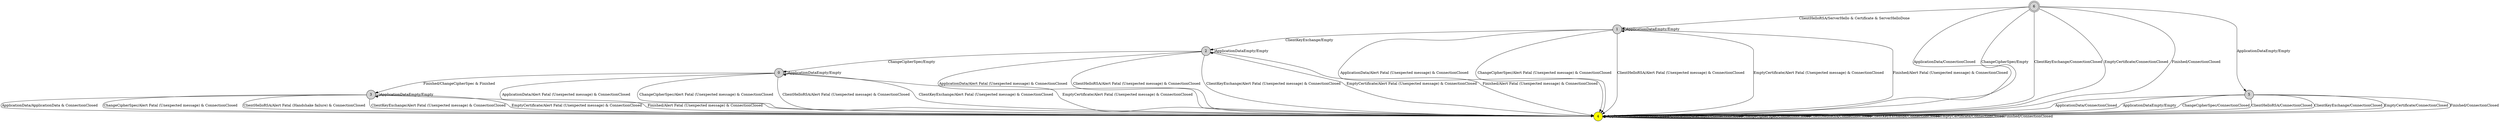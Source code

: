 digraph {
node [style=filled, shape=circle];
6 [label="6", shape=doublecircle];
0 [label="0"];
1 [label="1"];
2 [label="2"];
3 [label="3"];
4 [label="4", fillcolor="yellow"];
5 [label="5"];
6 -> 4 [label="ApplicationData/ConnectionClosed"]
6 -> 5 [label="ApplicationDataEmpty/Empty"]
6 -> 4 [label="ChangeCipherSpec/Empty"]
6 -> 1 [label="ClientHelloRSA/ServerHello & Certificate & ServerHelloDone"]
6 -> 4 [label="ClientKeyExchange/ConnectionClosed"]
6 -> 4 [label="EmptyCertificate/ConnectionClosed"]
6 -> 4 [label="Finished/ConnectionClosed"]
0 -> 4 [label="ApplicationData/Alert Fatal (Unexpected message) & ConnectionClosed"]
0 -> 0 [label="ApplicationDataEmpty/Empty"]
0 -> 4 [label="ChangeCipherSpec/Alert Fatal (Unexpected message) & ConnectionClosed"]
0 -> 4 [label="ClientHelloRSA/Alert Fatal (Unexpected message) & ConnectionClosed"]
0 -> 4 [label="ClientKeyExchange/Alert Fatal (Unexpected message) & ConnectionClosed"]
0 -> 4 [label="EmptyCertificate/Alert Fatal (Unexpected message) & ConnectionClosed"]
0 -> 3 [label="Finished/ChangeCipherSpec & Finished"]
1 -> 4 [label="ApplicationData/Alert Fatal (Unexpected message) & ConnectionClosed"]
1 -> 1 [label="ApplicationDataEmpty/Empty"]
1 -> 4 [label="ChangeCipherSpec/Alert Fatal (Unexpected message) & ConnectionClosed"]
1 -> 4 [label="ClientHelloRSA/Alert Fatal (Unexpected message) & ConnectionClosed"]
1 -> 2 [label="ClientKeyExchange/Empty"]
1 -> 4 [label="EmptyCertificate/Alert Fatal (Unexpected message) & ConnectionClosed"]
1 -> 4 [label="Finished/Alert Fatal (Unexpected message) & ConnectionClosed"]
2 -> 4 [label="ApplicationData/Alert Fatal (Unexpected message) & ConnectionClosed"]
2 -> 2 [label="ApplicationDataEmpty/Empty"]
2 -> 0 [label="ChangeCipherSpec/Empty"]
2 -> 4 [label="ClientHelloRSA/Alert Fatal (Unexpected message) & ConnectionClosed"]
2 -> 4 [label="ClientKeyExchange/Alert Fatal (Unexpected message) & ConnectionClosed"]
2 -> 4 [label="EmptyCertificate/Alert Fatal (Unexpected message) & ConnectionClosed"]
2 -> 4 [label="Finished/Alert Fatal (Unexpected message) & ConnectionClosed"]
3 -> 4 [label="ApplicationData/ApplicationData & ConnectionClosed"]
3 -> 3 [label="ApplicationDataEmpty/Empty"]
3 -> 4 [label="ChangeCipherSpec/Alert Fatal (Unexpected message) & ConnectionClosed"]
3 -> 4 [label="ClientHelloRSA/Alert Fatal (Handshake failure) & ConnectionClosed"]
3 -> 4 [label="ClientKeyExchange/Alert Fatal (Unexpected message) & ConnectionClosed"]
3 -> 4 [label="EmptyCertificate/Alert Fatal (Unexpected message) & ConnectionClosed"]
3 -> 4 [label="Finished/Alert Fatal (Unexpected message) & ConnectionClosed"]
4 -> 4 [label="ApplicationData/ConnectionClosed"]
4 -> 4 [label="ApplicationDataEmpty/ConnectionClosed"]
4 -> 4 [label="ChangeCipherSpec/ConnectionClosed"]
4 -> 4 [label="ClientHelloRSA/ConnectionClosed"]
4 -> 4 [label="ClientKeyExchange/ConnectionClosed"]
4 -> 4 [label="EmptyCertificate/ConnectionClosed"]
4 -> 4 [label="Finished/ConnectionClosed"]
5 -> 4 [label="ApplicationData/ConnectionClosed"]
5 -> 4 [label="ApplicationDataEmpty/Empty"]
5 -> 4 [label="ChangeCipherSpec/ConnectionClosed"]
5 -> 4 [label="ClientHelloRSA/ConnectionClosed"]
5 -> 4 [label="ClientKeyExchange/ConnectionClosed"]
5 -> 4 [label="EmptyCertificate/ConnectionClosed"]
5 -> 4 [label="Finished/ConnectionClosed"]
}
